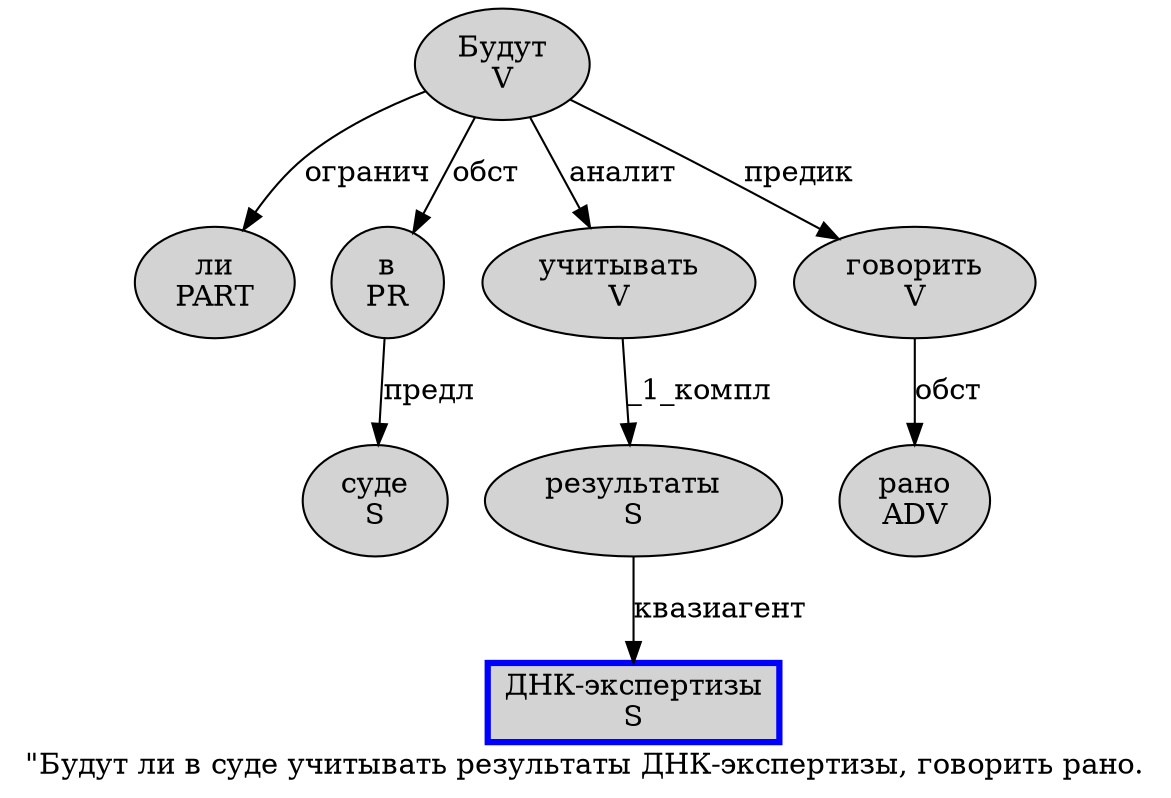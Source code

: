 digraph SENTENCE_629 {
	graph [label="\"Будут ли в суде учитывать результаты ДНК-экспертизы, говорить рано."]
	node [style=filled]
		1 [label="Будут
V" color="" fillcolor=lightgray penwidth=1 shape=ellipse]
		2 [label="ли
PART" color="" fillcolor=lightgray penwidth=1 shape=ellipse]
		3 [label="в
PR" color="" fillcolor=lightgray penwidth=1 shape=ellipse]
		4 [label="суде
S" color="" fillcolor=lightgray penwidth=1 shape=ellipse]
		5 [label="учитывать
V" color="" fillcolor=lightgray penwidth=1 shape=ellipse]
		6 [label="результаты
S" color="" fillcolor=lightgray penwidth=1 shape=ellipse]
		7 [label="ДНК-экспертизы
S" color=blue fillcolor=lightgray penwidth=3 shape=box]
		9 [label="говорить
V" color="" fillcolor=lightgray penwidth=1 shape=ellipse]
		10 [label="рано
ADV" color="" fillcolor=lightgray penwidth=1 shape=ellipse]
			6 -> 7 [label="квазиагент"]
			9 -> 10 [label="обст"]
			1 -> 2 [label="огранич"]
			1 -> 3 [label="обст"]
			1 -> 5 [label="аналит"]
			1 -> 9 [label="предик"]
			5 -> 6 [label="_1_компл"]
			3 -> 4 [label="предл"]
}